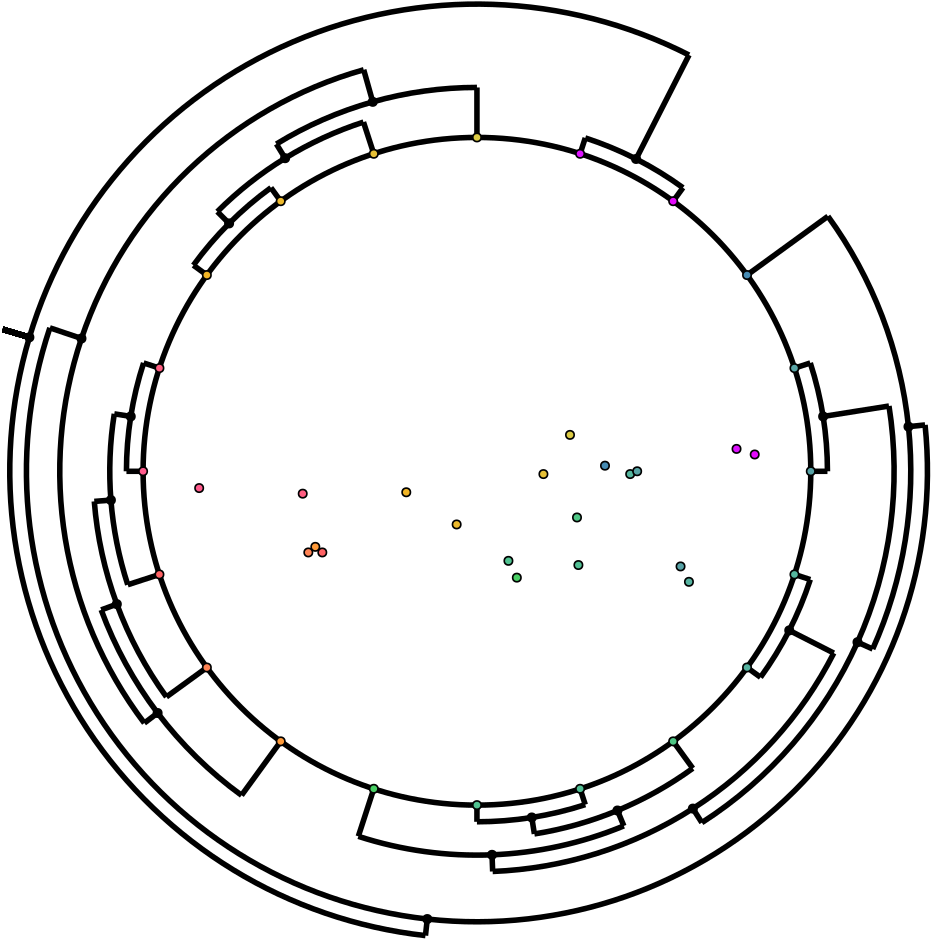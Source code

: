 <?xml version="1.0"?>
<!DOCTYPE ipe SYSTEM "ipe.dtd">
<ipe version="70218">
<ipestyle name="alpha-values">
<opacity name="255" value="1"/>
</ipestyle>
<ipestyle name="paper-size">
<layout paper="1000 1000" origin="0 0" frame="1000 1000"/>
</ipestyle>
<ipestyle name="marks">
<symbol name="mark/disk(sx)" transformations="translations">
<path fill="sym-stroke">
0.6 0 0 0.6 0 0 e
</path>
</symbol>
<symbol name="mark/fdisk(sfx)" transformations="translations">
<group>
<path fill="sym-fill">
0.5 0 0 0.5 0 0 e
</path>
<path fill="sym-stroke" fillrule="eofill">
0.6 0 0 0.6 0 0 e
0.4 0 0 0.4 0 0 e
</path>
</group>
</symbol>
</ipestyle>
<page>
<layer name="alpha"/>
<view layers="alpha" active="alpha"/>
<path layer="alpha" matrix="20 0 0 20 496 487.817" stroke="0" pen="2" opacity="255" stroke-opacity="opaque">
6.00913 0 0 6.00913 0 0 e
</path>
<path matrix="20 0 0 20 496 487.817" stroke="0" pen="2" opacity="255" stroke-opacity="opaque">
-8.05597 2.4114 m
-8.53497 2.55478 l
</path>
<path matrix="20 0 0 20 496 487.817" stroke="0" pen="2" opacity="255" stroke-opacity="opaque">
-8.05597 2.4114 m
-8.53497 2.55478 l
</path>
<path matrix="20 0 0 20 496 487.817" stroke="0" pen="2" opacity="255" stroke-opacity="opaque">
-6.00034 1.94963 m
6.30913 0 0 6.30913 0 0 -6.30913 0 a
</path>
<path matrix="20 0 0 20 496 487.817" stroke="0" pen="2" opacity="255" stroke-opacity="opaque">
-6.00913 0 m
-6.30913 0 l
</path>
<path matrix="20 0 0 20 496 487.817" stroke="0" pen="2" opacity="255" stroke-opacity="opaque">
-5.71502 1.85692 m
-6.00034 1.94963 l
</path>
<path matrix="20 0 0 20 496 487.817" stroke="0" pen="2" opacity="255" stroke-opacity="opaque">
-8.05597 2.4114 m
-8.53497 2.55478 l
</path>
<path matrix="20 0 0 20 496 487.817" stroke="0" pen="2" opacity="255" stroke-opacity="opaque">
-8.05597 2.4114 m
-8.53497 2.55478 l
</path>
<path matrix="20 0 0 20 496 487.817" stroke="0" pen="2" opacity="255" stroke-opacity="opaque">
-6.52776 1.0339 m
6.60913 0 0 6.60913 0 0 -6.28565 -2.04233 a
</path>
<path matrix="20 0 0 20 496 487.817" stroke="0" pen="2" opacity="255" stroke-opacity="opaque">
-6.23145 0.986965 m
-6.52776 1.0339 l
</path>
<path matrix="20 0 0 20 496 487.817" stroke="0" pen="2" opacity="255" stroke-opacity="opaque">
-5.71502 -1.85692 m
-6.28565 -2.04233 l
</path>
<path matrix="20 0 0 20 496 487.817" stroke="0" pen="2" opacity="255" stroke-opacity="opaque">
-8.05597 2.4114 m
-8.53497 2.55478 l
</path>
<path matrix="20 0 0 20 496 487.817" stroke="0" pen="2" opacity="255" stroke-opacity="opaque">
-8.05597 2.4114 m
-8.53497 2.55478 l
</path>
<path matrix="20 0 0 20 496 487.817" stroke="0" pen="2" opacity="255" stroke-opacity="opaque">
-6.88783 -0.542084 m
6.90913 0 0 6.90913 0 0 -5.5896 -4.06108 a
</path>
<path matrix="20 0 0 20 496 487.817" stroke="0" pen="2" opacity="255" stroke-opacity="opaque">
-6.58875 -0.518546 m
-6.88783 -0.542084 l
</path>
<path matrix="20 0 0 20 496 487.817" stroke="0" pen="2" opacity="255" stroke-opacity="opaque">
-4.86149 -3.53208 m
-5.5896 -4.06108 l
</path>
<path matrix="20 0 0 20 496 487.817" stroke="0" pen="2" opacity="255" stroke-opacity="opaque">
-8.05597 2.4114 m
-8.53497 2.55478 l
</path>
<path matrix="20 0 0 20 496 487.817" stroke="0" pen="2" opacity="255" stroke-opacity="opaque">
-8.05597 2.4114 m
-8.53497 2.55478 l
</path>
<path matrix="20 0 0 20 496 487.817" stroke="0" pen="2" opacity="255" stroke-opacity="opaque">
-6.76354 -2.4952 m
7.20913 0 0 7.20913 0 0 -4.23742 -5.83231 a
</path>
<path matrix="20 0 0 20 496 487.817" stroke="0" pen="2" opacity="255" stroke-opacity="opaque">
-6.48208 -2.39137 m
-6.76354 -2.4952 l
</path>
<path matrix="20 0 0 20 496 487.817" stroke="0" pen="2" opacity="255" stroke-opacity="opaque">
-3.53208 -4.86149 m
-4.23742 -5.83231 l
</path>
<path matrix="20 0 0 20 496 487.817" stroke="0" pen="2" opacity="255" stroke-opacity="opaque">
-8.05597 2.4114 m
-8.53497 2.55478 l
</path>
<path matrix="20 0 0 20 496 487.817" stroke="0" pen="2" opacity="255" stroke-opacity="opaque">
-8.05597 2.4114 m
-8.53497 2.55478 l
</path>
<path matrix="20 0 0 20 496 487.817" stroke="0" pen="2" opacity="255" stroke-opacity="opaque">
-8.05597 2.4114 m
-8.53497 2.55478 l
</path>
<path matrix="20 0 0 20 496 487.817" stroke="0" pen="2" opacity="255" stroke-opacity="opaque">
-3.70841 5.10419 m
6.30913 0 0 6.30913 0 0 -5.10419 3.70841 a
</path>
<path matrix="20 0 0 20 496 487.817" stroke="0" pen="2" opacity="255" stroke-opacity="opaque">
-4.86149 3.53208 m
-5.10419 3.70841 l
</path>
<path matrix="20 0 0 20 496 487.817" stroke="0" pen="2" opacity="255" stroke-opacity="opaque">
-3.53208 4.86149 m
-3.70841 5.10419 l
</path>
<path matrix="20 0 0 20 496 487.817" stroke="0" pen="2" opacity="255" stroke-opacity="opaque">
-8.05597 2.4114 m
-8.53497 2.55478 l
</path>
<path matrix="20 0 0 20 496 487.817" stroke="0" pen="2" opacity="255" stroke-opacity="opaque">
-8.05597 2.4114 m
-8.53497 2.55478 l
</path>
<path matrix="20 0 0 20 496 487.817" stroke="0" pen="2" opacity="255" stroke-opacity="opaque">
-2.04233 6.28565 m
6.60913 0 0 6.60913 0 0 -4.67336 4.67336 a
</path>
<path matrix="20 0 0 20 496 487.817" stroke="0" pen="2" opacity="255" stroke-opacity="opaque">
-4.46123 4.46123 m
-4.67336 4.67336 l
</path>
<path matrix="20 0 0 20 496 487.817" stroke="0" pen="2" opacity="255" stroke-opacity="opaque">
-1.85692 5.71502 m
-2.04233 6.28565 l
</path>
<path matrix="20 0 0 20 496 487.817" stroke="0" pen="2" opacity="255" stroke-opacity="opaque">
-8.05597 2.4114 m
-8.53497 2.55478 l
</path>
<path matrix="20 0 0 20 496 487.817" stroke="0" pen="2" opacity="255" stroke-opacity="opaque">
-8.05597 2.4114 m
-8.53497 2.55478 l
</path>
<path matrix="20 0 0 20 496 487.817" stroke="0" pen="2" opacity="255" stroke-opacity="opaque">
0 6.90913 m
6.90913 0 0 6.90913 0 0 -3.61001 5.891 a
</path>
<path matrix="20 0 0 20 496 487.817" stroke="0" pen="2" opacity="255" stroke-opacity="opaque">
-3.45326 5.63521 m
-3.61001 5.891 l
</path>
<path matrix="20 0 0 20 496 487.817" stroke="0" pen="2" opacity="255" stroke-opacity="opaque">
0 6.00913 m
0 6.90913 l
</path>
<path matrix="20 0 0 20 496 487.817" stroke="0" pen="2" opacity="255" stroke-opacity="opaque">
-8.05597 2.4114 m
-8.53497 2.55478 l
</path>
<path matrix="20 0 0 20 496 487.817" stroke="0" pen="2" opacity="255" stroke-opacity="opaque">
-2.03828 7.2272 m
7.50913 0 0 7.50913 0 0 -5.98718 -4.53218 a
</path>
<path matrix="20 0 0 20 496 487.817" stroke="0" pen="2" opacity="255" stroke-opacity="opaque">
-5.74799 -4.35111 m
-5.98718 -4.53218 l
</path>
<path matrix="20 0 0 20 496 487.817" stroke="0" pen="2" opacity="255" stroke-opacity="opaque">
-1.87542 6.64973 m
-2.03828 7.2272 l
</path>
<path matrix="20 0 0 20 496 487.817" stroke="0" pen="2" opacity="255" stroke-opacity="opaque">
-8.05597 2.4114 m
-8.53497 2.55478 l
</path>
<path matrix="20 0 0 20 496 487.817" stroke="0" pen="2" opacity="255" stroke-opacity="opaque">
-8.05597 2.4114 m
-8.53497 2.55478 l
</path>
<path matrix="20 0 0 20 496 487.817" stroke="0" pen="2" opacity="255" stroke-opacity="opaque">
-8.05597 2.4114 m
-8.53497 2.55478 l
</path>
<path matrix="20 0 0 20 496 487.817" stroke="0" pen="2" opacity="255" stroke-opacity="opaque">
-8.05597 2.4114 m
-8.53497 2.55478 l
</path>
<path matrix="20 0 0 20 496 487.817" stroke="0" pen="2" opacity="255" stroke-opacity="opaque">
-8.05597 2.4114 m
-8.53497 2.55478 l
</path>
<path matrix="20 0 0 20 496 487.817" stroke="0" pen="2" opacity="255" stroke-opacity="opaque">
0 -6.30913 m
6.30913 0 0 6.30913 0 0 1.94963 -6.00034 a
</path>
<path matrix="20 0 0 20 496 487.817" stroke="0" pen="2" opacity="255" stroke-opacity="opaque">
0 -6.00913 m
0 -6.30913 l
</path>
<path matrix="20 0 0 20 496 487.817" stroke="0" pen="2" opacity="255" stroke-opacity="opaque">
1.85692 -5.71502 m
1.94963 -6.00034 l
</path>
<path matrix="20 0 0 20 496 487.817" stroke="0" pen="2" opacity="255" stroke-opacity="opaque">
-8.05597 2.4114 m
-8.53497 2.55478 l
</path>
<path matrix="20 0 0 20 496 487.817" stroke="0" pen="2" opacity="255" stroke-opacity="opaque">
1.0339 -6.52776 m
6.60913 0 0 6.60913 0 0 3.88475 -5.3469 a
</path>
<path matrix="20 0 0 20 496 487.817" stroke="0" pen="2" opacity="255" stroke-opacity="opaque">
3.53208 -4.86149 m
3.88475 -5.3469 l
</path>
<path matrix="20 0 0 20 496 487.817" stroke="0" pen="2" opacity="255" stroke-opacity="opaque">
0.986965 -6.23145 m
1.0339 -6.52776 l
</path>
<path matrix="20 0 0 20 496 487.817" stroke="0" pen="2" opacity="255" stroke-opacity="opaque">
-8.05597 2.4114 m
-8.53497 2.55478 l
</path>
<path matrix="20 0 0 20 496 487.817" stroke="0" pen="2" opacity="255" stroke-opacity="opaque">
-2.13504 -6.57097 m
6.90913 0 0 6.90913 0 0 2.64401 -6.3832 a
</path>
<path matrix="20 0 0 20 496 487.817" stroke="0" pen="2" opacity="255" stroke-opacity="opaque">
-1.85692 -5.71502 m
-2.13504 -6.57097 l
</path>
<path matrix="20 0 0 20 496 487.817" stroke="0" pen="2" opacity="255" stroke-opacity="opaque">
2.5292 -6.10604 m
2.64401 -6.3832 l
</path>
<path matrix="20 0 0 20 496 487.817" stroke="0" pen="2" opacity="255" stroke-opacity="opaque">
-8.05597 2.4114 m
-8.53497 2.55478 l
</path>
<path matrix="20 0 0 20 496 487.817" stroke="0" pen="2" opacity="255" stroke-opacity="opaque">
-8.05597 2.4114 m
-8.53497 2.55478 l
</path>
<path matrix="20 0 0 20 496 487.817" stroke="0" pen="2" opacity="255" stroke-opacity="opaque">
-8.05597 2.4114 m
-8.53497 2.55478 l
</path>
<path matrix="20 0 0 20 496 487.817" stroke="0" pen="2" opacity="255" stroke-opacity="opaque">
5.10419 -3.70841 m
6.30913 0 0 6.30913 0 0 6.00034 -1.94963 a
</path>
<path matrix="20 0 0 20 496 487.817" stroke="0" pen="2" opacity="255" stroke-opacity="opaque">
5.71502 -1.85692 m
6.00034 -1.94963 l
</path>
<path matrix="20 0 0 20 496 487.817" stroke="0" pen="2" opacity="255" stroke-opacity="opaque">
4.86149 -3.53208 m
5.10419 -3.70841 l
</path>
<path matrix="20 0 0 20 496 487.817" stroke="0" pen="2" opacity="255" stroke-opacity="opaque">
-8.05597 2.4114 m
-8.53497 2.55478 l
</path>
<path matrix="20 0 0 20 496 487.817" stroke="0" pen="2" opacity="255" stroke-opacity="opaque">
0.283029 -7.20357 m
7.20913 0 0 7.20913 0 0 6.42338 -3.27288 a
</path>
<path matrix="20 0 0 20 496 487.817" stroke="0" pen="2" opacity="255" stroke-opacity="opaque">
0.271251 -6.9038 m
0.283029 -7.20357 l
</path>
<path matrix="20 0 0 20 496 487.817" stroke="0" pen="2" opacity="255" stroke-opacity="opaque">
5.62147 -2.86428 m
6.42338 -3.27288 l
</path>
<path matrix="20 0 0 20 496 487.817" stroke="0" pen="2" opacity="255" stroke-opacity="opaque">
-8.05597 2.4114 m
-8.53497 2.55478 l
</path>
<path matrix="20 0 0 20 496 487.817" stroke="0" pen="2" opacity="255" stroke-opacity="opaque">
-8.05597 2.4114 m
-8.53497 2.55478 l
</path>
<path matrix="20 0 0 20 496 487.817" stroke="0" pen="2" opacity="255" stroke-opacity="opaque">
-8.05597 2.4114 m
-8.53497 2.55478 l
</path>
<path matrix="20 0 0 20 496 487.817" stroke="0" pen="2" opacity="255" stroke-opacity="opaque">
6.30913 0 m
6.30913 0 0 6.30913 0 0 6.00034 1.94963 a
</path>
<path matrix="20 0 0 20 496 487.817" stroke="0" pen="2" opacity="255" stroke-opacity="opaque">
5.71502 1.85692 m
6.00034 1.94963 l
</path>
<path matrix="20 0 0 20 496 487.817" stroke="0" pen="2" opacity="255" stroke-opacity="opaque">
6.00913 0 m
6.30913 0 l
</path>
<path matrix="20 0 0 20 496 487.817" stroke="0" pen="2" opacity="255" stroke-opacity="opaque">
-8.05597 2.4114 m
-8.53497 2.55478 l
</path>
<path matrix="20 0 0 20 496 487.817" stroke="0" pen="2" opacity="255" stroke-opacity="opaque">
4.04846 -6.32432 m
7.50913 0 0 7.50913 0 0 7.41668 1.17469 a
</path>
<path matrix="20 0 0 20 496 487.817" stroke="0" pen="2" opacity="255" stroke-opacity="opaque">
3.88672 -6.07165 m
4.04846 -6.32432 l
</path>
<path matrix="20 0 0 20 496 487.817" stroke="0" pen="2" opacity="255" stroke-opacity="opaque">
6.23145 0.986965 m
7.41668 1.17469 l
</path>
<path matrix="20 0 0 20 496 487.817" stroke="0" pen="2" opacity="255" stroke-opacity="opaque">
-8.05597 2.4114 m
-8.53497 2.55478 l
</path>
<path matrix="20 0 0 20 496 487.817" stroke="0" pen="2" opacity="255" stroke-opacity="opaque">
-8.05597 2.4114 m
-8.53497 2.55478 l
</path>
<path matrix="20 0 0 20 496 487.817" stroke="0" pen="2" opacity="255" stroke-opacity="opaque">
7.12356 -3.19959 m
7.80913 0 0 7.80913 0 0 6.31772 4.59009 a
</path>
<path matrix="20 0 0 20 496 487.817" stroke="0" pen="2" opacity="255" stroke-opacity="opaque">
6.8499 -3.07667 m
7.12356 -3.19959 l
</path>
<path matrix="20 0 0 20 496 487.817" stroke="0" pen="2" opacity="255" stroke-opacity="opaque">
4.86149 3.53208 m
6.31772 4.59009 l
</path>
<path matrix="20 0 0 20 496 487.817" stroke="0" pen="2" opacity="255" stroke-opacity="opaque">
-8.05597 2.4114 m
-8.53497 2.55478 l
</path>
<path matrix="20 0 0 20 496 487.817" stroke="0" pen="2" opacity="255" stroke-opacity="opaque">
-7.68727 2.58145 m
8.10913 0 0 8.10913 0 0 8.06608 0.834438 a
</path>
<path matrix="20 0 0 20 496 487.817" stroke="0" pen="2" opacity="255" stroke-opacity="opaque">
-7.11848 2.39045 m
-7.68727 2.58145 l
</path>
<path matrix="20 0 0 20 496 487.817" stroke="0" pen="2" opacity="255" stroke-opacity="opaque">
7.76767 0.803567 m
8.06608 0.834438 l
</path>
<path matrix="20 0 0 20 496 487.817" stroke="0" pen="2" opacity="255" stroke-opacity="opaque">
-8.05597 2.4114 m
-8.53497 2.55478 l
</path>
<path matrix="20 0 0 20 496 487.817" stroke="0" pen="2" opacity="255" stroke-opacity="opaque">
-8.05597 2.4114 m
-8.53497 2.55478 l
</path>
<path matrix="20 0 0 20 496 487.817" stroke="0" pen="2" opacity="255" stroke-opacity="opaque">
-8.05597 2.4114 m
-8.53497 2.55478 l
</path>
<path matrix="20 0 0 20 496 487.817" stroke="0" pen="2" opacity="255" stroke-opacity="opaque">
3.70841 5.10419 m
6.30913 0 0 6.30913 0 0 1.94963 6.00034 a
</path>
<path matrix="20 0 0 20 496 487.817" stroke="0" pen="2" opacity="255" stroke-opacity="opaque">
1.85692 5.71502 m
1.94963 6.00034 l
</path>
<path matrix="20 0 0 20 496 487.817" stroke="0" pen="2" opacity="255" stroke-opacity="opaque">
3.53208 4.86149 m
3.70841 5.10419 l
</path>
<path matrix="20 0 0 20 496 487.817" stroke="0" pen="2" opacity="255" stroke-opacity="opaque">
-8.05597 2.4114 m
-8.53497 2.55478 l
</path>
<path matrix="20 0 0 20 496 487.817" stroke="0" pen="2" opacity="255" stroke-opacity="opaque">
3.81766 7.49259 m
8.40913 0 0 8.40913 0 0 -0.926873 -8.35789 a
</path>
<path matrix="20 0 0 20 496 487.817" stroke="0" pen="2" opacity="255" stroke-opacity="opaque">
-0.893806 -8.05972 m
-0.926873 -8.35789 l
</path>
<path matrix="20 0 0 20 496 487.817" stroke="0" pen="2" opacity="255" stroke-opacity="opaque">
2.86428 5.62147 m
3.81766 7.49259 l
</path>
<path matrix="20 0 0 20 496 487.817" stroke="0" pen="2" opacity="255" stroke-opacity="opaque">
-8.05597 2.4114 m
-8.53497 2.55478 l
</path>
<use matrix="20 0 0 20 496 487.817" name="mark/fdisk(sfx)" pos="-6.00913 0" size="normal" fill="1 0.352 0.549"/>
<use matrix="20 0 0 20 496 487.817" name="mark/fdisk(sfx)" pos="-5.71502 1.85692" size="normal" fill="1 0.364 0.505"/>
<use matrix="20 0 0 20 496 487.817" name="mark/fdisk(sfx)" pos="-6.23145 0.986965" size="normal" fill="0"/>
<use matrix="20 0 0 20 496 487.817" name="mark/fdisk(sfx)" pos="-5.71502 -1.85692" size="normal" fill="1 0.384 0.392"/>
<use matrix="20 0 0 20 496 487.817" name="mark/fdisk(sfx)" pos="-6.58875 -0.518546" size="normal" fill="0"/>
<use matrix="20 0 0 20 496 487.817" name="mark/fdisk(sfx)" pos="-4.86149 -3.53208" size="normal" fill="1 0.513 0.329"/>
<use matrix="20 0 0 20 496 487.817" name="mark/fdisk(sfx)" pos="-6.48208 -2.39137" size="normal" fill="0"/>
<use matrix="20 0 0 20 496 487.817" name="mark/fdisk(sfx)" pos="-3.53208 -4.86149" size="normal" fill="1 0.603 0.223"/>
<use matrix="20 0 0 20 496 487.817" name="mark/fdisk(sfx)" pos="-5.74799 -4.35111" size="normal" fill="0"/>
<use matrix="20 0 0 20 496 487.817" name="mark/fdisk(sfx)" pos="-4.86149 3.53208" size="normal" fill="0.945 0.709 0.149"/>
<use matrix="20 0 0 20 496 487.817" name="mark/fdisk(sfx)" pos="-3.53208 4.86149" size="normal" fill="0.929 0.725 0.172"/>
<use matrix="20 0 0 20 496 487.817" name="mark/fdisk(sfx)" pos="-4.46123 4.46123" size="normal" fill="0"/>
<use matrix="20 0 0 20 496 487.817" name="mark/fdisk(sfx)" pos="-1.85692 5.71502" size="normal" fill="0.905 0.752 0.211"/>
<use matrix="20 0 0 20 496 487.817" name="mark/fdisk(sfx)" pos="-3.45326 5.63521" size="normal" fill="0"/>
<use matrix="20 0 0 20 496 487.817" name="mark/fdisk(sfx)" pos="0 6.00913" size="normal" fill="0.862 0.796 0.266"/>
<use matrix="20 0 0 20 496 487.817" name="mark/fdisk(sfx)" pos="-1.87542 6.64973" size="normal" fill="0"/>
<use matrix="20 0 0 20 496 487.817" name="mark/fdisk(sfx)" pos="-7.11848 2.39045" size="normal" fill="0"/>
<use matrix="20 0 0 20 496 487.817" name="mark/fdisk(sfx)" pos="-1.85692 -5.71502" size="normal" fill="0.282 0.811 0.392"/>
<use matrix="20 0 0 20 496 487.817" name="mark/fdisk(sfx)" pos="3.53208 -4.86149" size="normal" fill="0.305 0.78 0.521"/>
<use matrix="20 0 0 20 496 487.817" name="mark/fdisk(sfx)" pos="0 -6.00913" size="normal" fill="0.313 0.76 0.564"/>
<use matrix="20 0 0 20 496 487.817" name="mark/fdisk(sfx)" pos="1.85692 -5.71502" size="normal" fill="0.317 0.749 0.58"/>
<use matrix="20 0 0 20 496 487.817" name="mark/fdisk(sfx)" pos="0.986965 -6.23145" size="normal" fill="0"/>
<use matrix="20 0 0 20 496 487.817" name="mark/fdisk(sfx)" pos="2.5292 -6.10604" size="normal" fill="0"/>
<use matrix="20 0 0 20 496 487.817" name="mark/fdisk(sfx)" pos="0.271251 -6.9038" size="normal" fill="0"/>
<use matrix="20 0 0 20 496 487.817" name="mark/fdisk(sfx)" pos="5.71502 -1.85692" size="normal" fill="0.333 0.713 0.619"/>
<use matrix="20 0 0 20 496 487.817" name="mark/fdisk(sfx)" pos="4.86149 -3.53208" size="normal" fill="0.337 0.701 0.627"/>
<use matrix="20 0 0 20 496 487.817" name="mark/fdisk(sfx)" pos="5.62147 -2.86428" size="normal" fill="0"/>
<use matrix="20 0 0 20 496 487.817" name="mark/fdisk(sfx)" pos="3.88672 -6.07165" size="normal" fill="0"/>
<use matrix="20 0 0 20 496 487.817" name="mark/fdisk(sfx)" pos="5.71502 1.85692" size="normal" fill="0.345 0.643 0.647"/>
<use matrix="20 0 0 20 496 487.817" name="mark/fdisk(sfx)" pos="6.00913 0" size="normal" fill="0.341 0.635 0.65"/>
<use matrix="20 0 0 20 496 487.817" name="mark/fdisk(sfx)" pos="6.23145 0.986965" size="normal" fill="0"/>
<use matrix="20 0 0 20 496 487.817" name="mark/fdisk(sfx)" pos="6.8499 -3.07667" size="normal" fill="0"/>
<use matrix="20 0 0 20 496 487.817" name="mark/fdisk(sfx)" pos="4.86149 3.53208" size="normal" fill="0.274 0.545 0.701"/>
<use matrix="20 0 0 20 496 487.817" name="mark/fdisk(sfx)" pos="7.76767 0.803567" size="normal" fill="0"/>
<use matrix="20 0 0 20 496 487.817" name="mark/fdisk(sfx)" pos="-0.893806 -8.05972" size="normal" fill="0"/>
<use matrix="20 0 0 20 496 487.817" name="mark/fdisk(sfx)" pos="1.85692 5.71502" size="normal" fill="0.866 0.07 1"/>
<use matrix="20 0 0 20 496 487.817" name="mark/fdisk(sfx)" pos="3.53208 4.86149" size="normal" fill="0.894 0.039 0.988"/>
<use matrix="20 0 0 20 496 487.817" name="mark/fdisk(sfx)" pos="2.86428 5.62147" size="normal" fill="0"/>
<use matrix="20 0 0 20 496 487.817" name="mark/fdisk(sfx)" pos="-8.05597 2.4114" size="normal" fill="0"/>
<use matrix="20 0 0 20 496 487.817" name="mark/fdisk(sfx)" pos="-5 -0.302267" size="normal" fill="1 0.352 0.549"/>
<use matrix="20 0 0 20 496 487.817" name="mark/fdisk(sfx)" pos="-3.13602 -0.403023" size="normal" fill="1 0.364 0.505"/>
<use matrix="20 0 0 20 496 487.817" name="mark/fdisk(sfx)" pos="-2.78338 -1.46096" size="normal" fill="1 0.384 0.392"/>
<use matrix="20 0 0 20 496 487.817" name="mark/fdisk(sfx)" pos="-3.03526 -1.46096" size="normal" fill="1 0.513 0.329"/>
<use matrix="20 0 0 20 496 487.817" name="mark/fdisk(sfx)" pos="-2.90932 -1.3602" size="normal" fill="1 0.603 0.223"/>
<use matrix="20 0 0 20 496 487.817" name="mark/fdisk(sfx)" pos="-1.27204 -0.377834" size="normal" fill="0.945 0.709 0.149"/>
<use matrix="20 0 0 20 496 487.817" name="mark/fdisk(sfx)" pos="-0.365239 -0.957179" size="normal" fill="0.929 0.725 0.172"/>
<use matrix="20 0 0 20 496 487.817" name="mark/fdisk(sfx)" pos="1.19647 -0.0503778" size="normal" fill="0.905 0.752 0.211"/>
<use matrix="20 0 0 20 496 487.817" name="mark/fdisk(sfx)" pos="1.67506 0.654912" size="normal" fill="0.862 0.796 0.266"/>
<use matrix="20 0 0 20 496 487.817" name="mark/fdisk(sfx)" pos="0.717884 -1.91436" size="normal" fill="0.282 0.811 0.392"/>
<use matrix="20 0 0 20 496 487.817" name="mark/fdisk(sfx)" pos="1.80101 -0.831234" size="normal" fill="0.305 0.78 0.521"/>
<use matrix="20 0 0 20 496 487.817" name="mark/fdisk(sfx)" pos="0.566751 -1.61209" size="normal" fill="0.313 0.76 0.564"/>
<use matrix="20 0 0 20 496 487.817" name="mark/fdisk(sfx)" pos="1.8262 -1.68766" size="normal" fill="0.317 0.749 0.58"/>
<use matrix="20 0 0 20 496 487.817" name="mark/fdisk(sfx)" pos="2.75819 -0.0503778" size="normal" fill="0.333 0.713 0.619"/>
<use matrix="20 0 0 20 496 487.817" name="mark/fdisk(sfx)" pos="3.81612 -1.98992" size="normal" fill="0.337 0.701 0.627"/>
<use matrix="20 0 0 20 496 487.817" name="mark/fdisk(sfx)" pos="2.88413 0" size="normal" fill="0.345 0.643 0.647"/>
<use matrix="20 0 0 20 496 487.817" name="mark/fdisk(sfx)" pos="3.66499 -1.71285" size="normal" fill="0.341 0.635 0.65"/>
<use matrix="20 0 0 20 496 487.817" name="mark/fdisk(sfx)" pos="2.30479 0.100756" size="normal" fill="0.274 0.545 0.701"/>
<use matrix="20 0 0 20 496 487.817" name="mark/fdisk(sfx)" pos="4.67254 0.403023" size="normal" fill="0.866 0.07 1"/>
<use matrix="20 0 0 20 496 487.817" name="mark/fdisk(sfx)" pos="5 0.302267" size="normal" fill="0.894 0.039 0.988"/>
</page>
</ipe>
